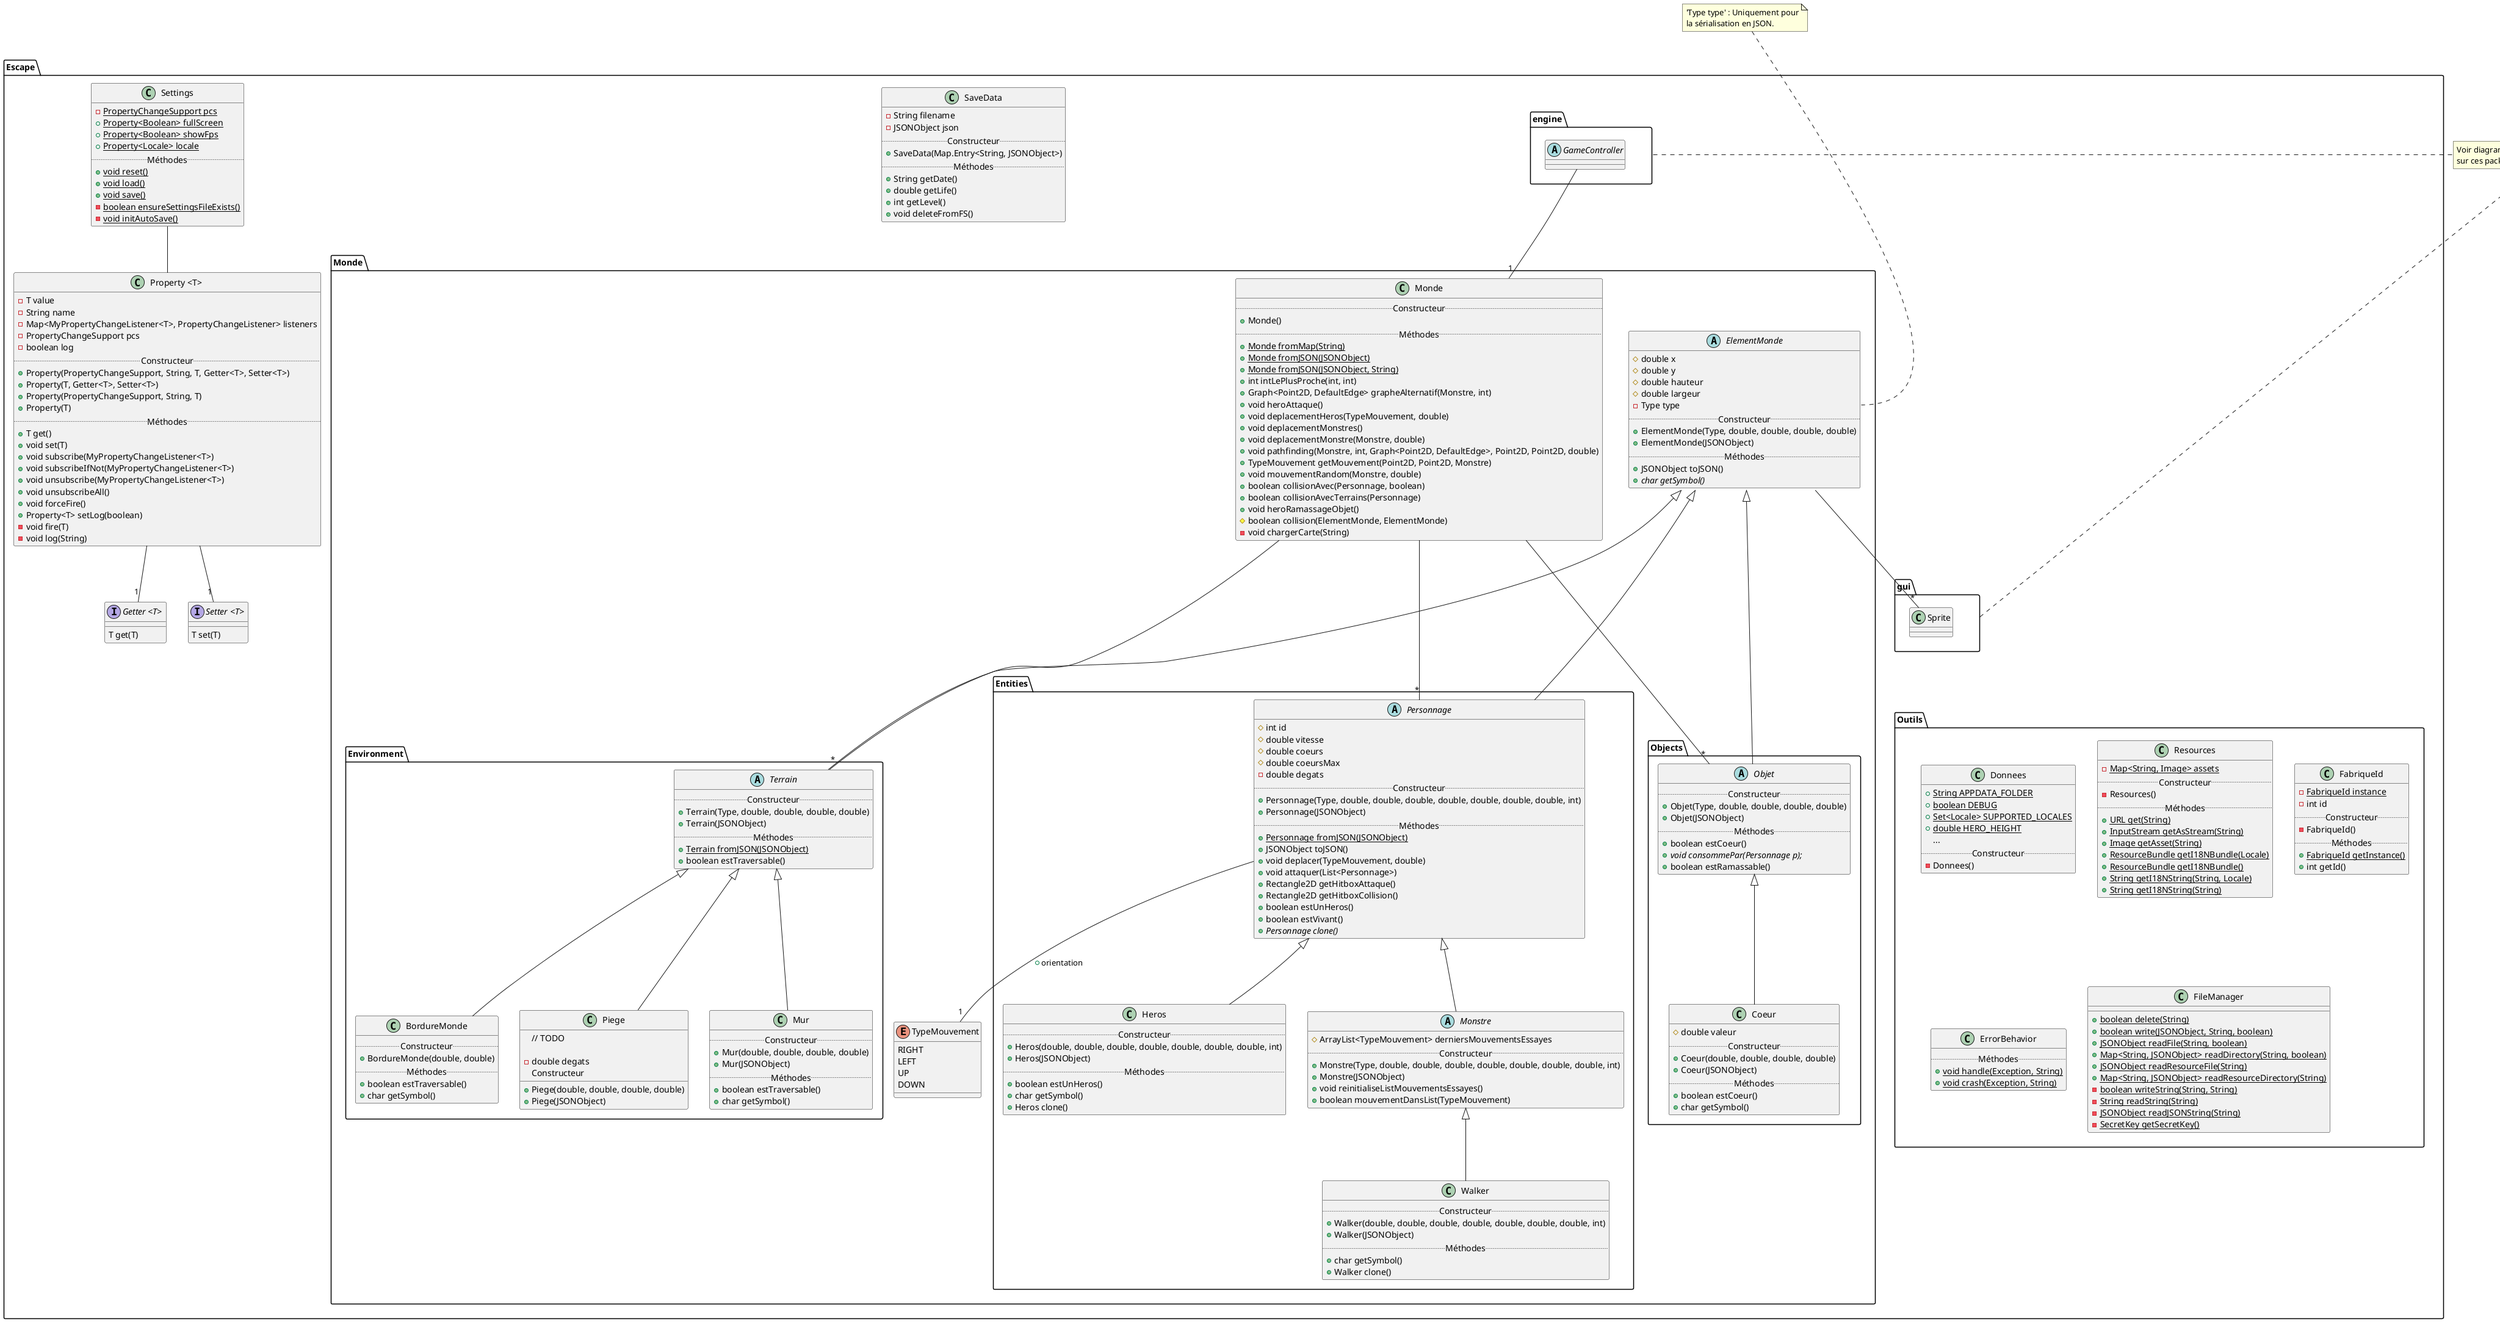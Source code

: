 @startuml
package Escape {
    package Monde {
        enum TypeMouvement{
            RIGHT
            LEFT
            UP
            DOWN
        }

        abstract class ElementMonde {
            # double x
            # double y
            # double hauteur
            # double largeur
            - Type type
            ..Constructeur..
            + ElementMonde(Type, double, double, double, double)
            + ElementMonde(JSONObject)
            ..Méthodes..
            + JSONObject toJSON()
            + {abstract} char getSymbol()
        }

        package Environment {
            abstract class Terrain {
                ..Constructeur..
                + Terrain(Type, double, double, double, double)
                + Terrain(JSONObject)
                ..Méthodes..
                + {static} Terrain fromJSON(JSONObject)
                + boolean estTraversable()
            }

            class Mur extends Terrain {
                ..Constructeur..
                + Mur(double, double, double, double)
                + Mur(JSONObject)
                ..Méthodes..
                + boolean estTraversable()
                + char getSymbol()
            }

            class BordureMonde extends Terrain {
                ..Constructeur..
                + BordureMonde(double, double)
                ..Méthodes..
                + boolean estTraversable()
                + char getSymbol()
            }

            class Piege extends Terrain {

                // TODO

                - double degats
                ..Constructeur..
                + Piege(double, double, double, double)
                + Piege(JSONObject)
            }
        }

        package Entities {
            abstract class Personnage {
                # int id
                # double vitesse
                # double coeurs
                # double coeursMax
                - double degats
                ..Constructeur..
                + Personnage(Type, double, double, double, double, double, double, double, int)
                + Personnage(JSONObject)
                ..Méthodes..
                + {static} Personnage fromJSON(JSONObject)
                + JSONObject toJSON()
                + void deplacer(TypeMouvement, double)
                + void attaquer(List<Personnage>)
                + Rectangle2D getHitboxAttaque()
                + Rectangle2D getHitboxCollision()
                + boolean estUnHeros()
                + boolean estVivant()
                + {abstract} Personnage clone()
            }

            class Heros extends Personnage {
                ..Constructeur..
                + Heros(double, double, double, double, double, double, double, int)
                + Heros(JSONObject)
                ..Méthodes..
                + boolean estUnHeros()
                + char getSymbol()
                + Heros clone()
            }

            abstract class Monstre extends Personnage {
                # ArrayList<TypeMouvement> derniersMouvementsEssayes
                ..Constructeur..
                + Monstre(Type, double, double, double, double, double, double, double, int)
                + Monstre(JSONObject)
                + void reinitialiseListMouvementsEssayes()
                + boolean mouvementDansList(TypeMouvement)
            }

            class Walker extends Monstre {
                ..Constructeur..
                + Walker(double, double, double, double, double, double, double, int)
                + Walker(JSONObject)
                ..Méthodes..
                + char getSymbol()
                + Walker clone()
            }
        }
        package Objects{
            abstract class Objet{
                ..Constructeur..
                + Objet(Type, double, double, double, double)
                + Objet(JSONObject)
                ..Méthodes..
                + boolean estCoeur()
                + {abstract} void consommePar(Personnage p);
                + boolean estRamassable()
            }

            class Coeur extends Objet{
                # double valeur
                ..Constructeur..
                + Coeur(double, double, double, double)
                + Coeur(JSONObject)
                ..Méthodes..
                + boolean estCoeur()
                + char getSymbol()
            }
        }

        class Monde {
            ..Constructeur..
            + Monde()
            ..Méthodes..
            + {static} Monde fromMap(String)
            + {static} Monde fromJSON(JSONObject)
            + {static} Monde fromJSON(JSONObject, String)
            + int intLePlusProche(int, int)
            + Graph<Point2D, DefaultEdge> grapheAlternatif(Monstre, int)
            + void heroAttaque()
            + void deplacementHeros(TypeMouvement, double)
            + void deplacementMonstres()
            + void deplacementMonstre(Monstre, double)
            + void pathfinding(Monstre, int, Graph<Point2D, DefaultEdge>, Point2D, Point2D, double)
            + TypeMouvement getMouvement(Point2D, Point2D, Monstre)
            + void mouvementRandom(Monstre, double)
            + boolean collisionAvec(Personnage, boolean)
            + boolean collisionAvecTerrains(Personnage)
            + void heroRamassageObjet()
            # boolean collision(ElementMonde, ElementMonde)
            - void chargerCarte(String)
        }
    }

    package Outils {
        class Donnees {
            + {static} String APPDATA_FOLDER
            + {static} boolean DEBUG
            + {static} Set<Locale> SUPPORTED_LOCALES
            + {static} double HERO_HEIGHT
            ...
            ..Constructeur..
            - Donnees()
        }

        class Resources {
            - {static} Map<String, Image> assets
            ..Constructeur..
            - Resources()
            ..Méthodes..
            + {static} URL get(String)
            + {static} InputStream getAsStream(String)
            + {static} Image getAsset(String)
            + {static} ResourceBundle getI18NBundle(Locale)
            + {static} ResourceBundle getI18NBundle()
            + {static} String getI18NString(String, Locale)
            + {static} String getI18NString(String)
        }

        class FabriqueId {
            - {static} FabriqueId instance
            - int id
            ..Constructeur..
            - FabriqueId()
            ..Méthodes..
            + {static} FabriqueId getInstance()
            + int getId()
        }

        class ErrorBehavior {
            ..Méthodes..
            + {static} void handle(Exception, String)
            + {static} void crash(Exception, String)
        }

        class FileManager {
            + {static} boolean delete(String)
            + {static} boolean write(JSONObject, String, boolean)
            + {static} JSONObject readFile(String, boolean)
            + {static} Map<String, JSONObject> readDirectory(String, boolean)
            + {static} JSONObject readResourceFile(String)
            + {static} Map<String, JSONObject> readResourceDirectory(String)
            - {static} boolean writeString(String, String)
            - {static} String readString(String)
            - {static} JSONObject readJSONString(String)
            - {static} SecretKey getSecretKey()
        }
    }

    package gui {
        class Sprite
    }

    package engine {
        abstract class GameController
    }

    class SaveData {
        - String filename
        - JSONObject json
        ..Constructeur..
        + SaveData(Map.Entry<String, JSONObject>)
        ..Méthodes..
        + String getDate()
        + double getLife()
        + int getLevel()
        + void deleteFromFS()
    }

    class Settings {
        - {static} PropertyChangeSupport pcs
        + {static} Property<Boolean> fullScreen
        + {static} Property<Boolean> showFps
        + {static} Property<Locale> locale
        ..Méthodes..
        + {static} void reset()
        + {static} void load()
        + {static} void save()
        - {static} boolean ensureSettingsFileExists()
        - {static} void initAutoSave()
    }

    class "Property <T> " as Property {
        - T value
        - String name
        - Map<MyPropertyChangeListener<T>, PropertyChangeListener> listeners
        - PropertyChangeSupport pcs
        - boolean log
        ..Constructeur..
        + Property(PropertyChangeSupport, String, T, Getter<T>, Setter<T>)
        + Property(T, Getter<T>, Setter<T>)
        + Property(PropertyChangeSupport, String, T)
        + Property(T)
        ..Méthodes..
        + T get()
        + void set(T)
        + void subscribe(MyPropertyChangeListener<T>)
        + void subscribeIfNot(MyPropertyChangeListener<T>)
        + void unsubscribe(MyPropertyChangeListener<T>)
        + void unsubscribeAll()
        + void forceFire()
        + Property<T> setLog(boolean)
        - void fire(T)
        - void log(String)
    }

    interface "Getter <T> " as Getter {
        T get(T)
    }

    interface "Setter <T> " as Setter {
        T set(T)
    }
}


' notes
note "Voir diagramme <i>class-gui</i> pour en savoir plus\nsur ces packages et les classes qu'ils contiennent." as N_gui
N_gui .left. engine
N_gui .. gui

note "'Type type' : Uniquement pour\nla sérialisation en JSON." as N_json
N_json ... ElementMonde::Type


' force layout
Outils -[hidden]up- gui
N_json .[hidden].. ElementMonde::Type


' elements monde
ElementMonde --"*" Escape.gui.Sprite
Personnage --"1" TypeMouvement : + orientation

Personnage -up--|> ElementMonde
Terrain -up--|> ElementMonde
Objet -up--|> ElementMonde
Escape.Monde.Monde --- "*" Personnage
Escape.Monde.Monde --- "*" Terrain
Escape.Monde.Monde --- "*" Objet


' settings
Settings -- Property
Property --"1" Getter
Property --"1" Setter


GameController -- "1" Escape.Monde.Monde

@enduml
